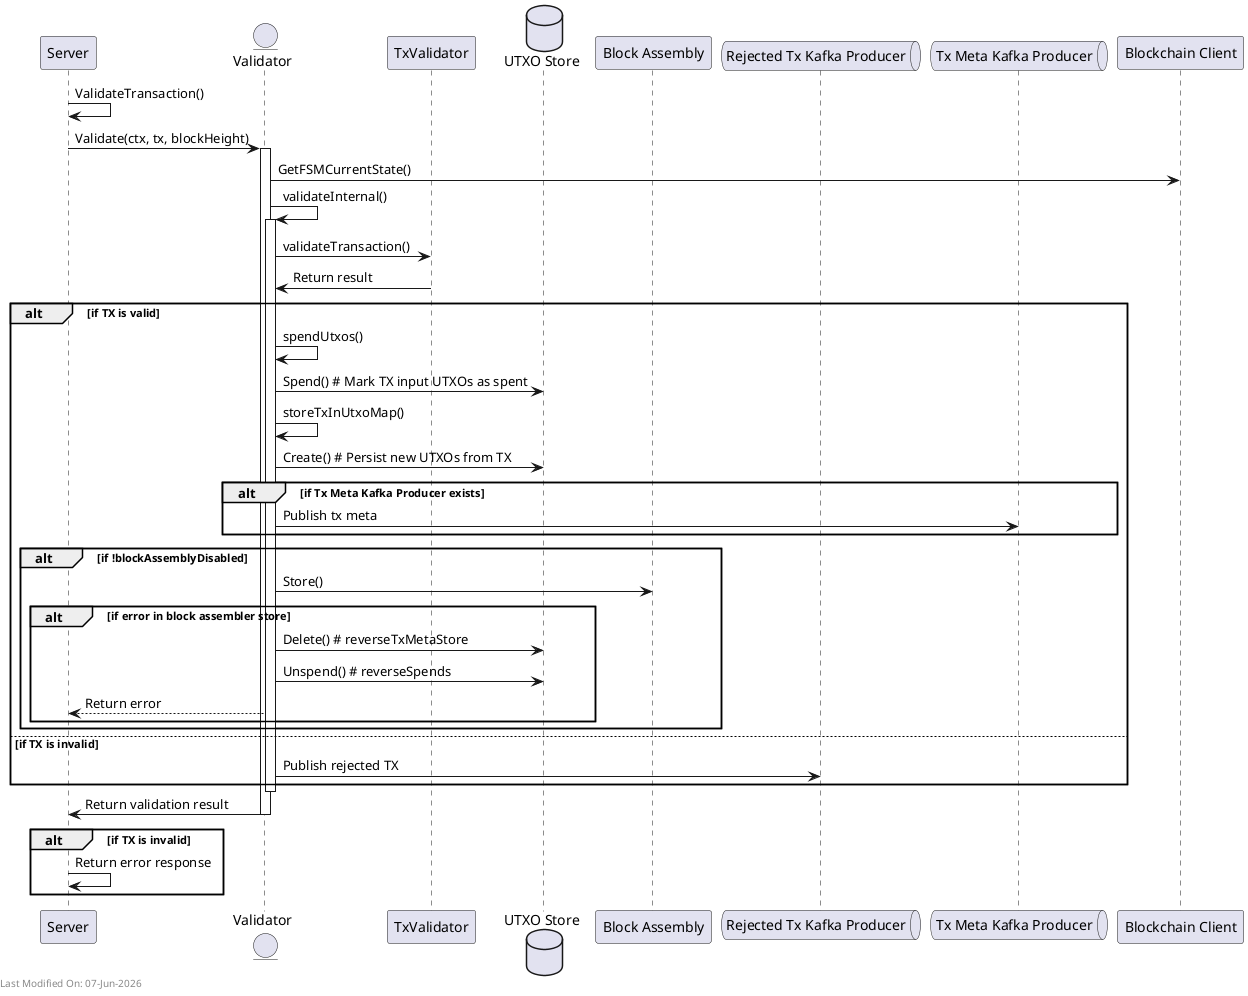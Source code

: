 @startuml
participant "Server" as Server
entity "Validator" as Validator
participant "TxValidator" as TxValidator
database "UTXO Store" as UTXOStore
participant "Block Assembly" as BlockAssembly
queue "Rejected Tx Kafka Producer" as RejectedKafka
queue "Tx Meta Kafka Producer" as TxMetaKafka
participant "Blockchain Client" as BlockchainClient

Server -> Server: ValidateTransaction()
Server -> Validator: Validate(ctx, tx, blockHeight)
activate Validator

Validator -> BlockchainClient: GetFSMCurrentState()
Validator -> Validator: validateInternal()
activate Validator

Validator -> TxValidator: validateTransaction()
TxValidator -> Validator: Return result

alt if TX is valid
    Validator -> Validator: spendUtxos()
    Validator -> UTXOStore: Spend() # Mark TX input UTXOs as spent

    Validator -> Validator: storeTxInUtxoMap()
    Validator -> UTXOStore: Create() # Persist new UTXOs from TX

    alt if Tx Meta Kafka Producer exists
        Validator -> TxMetaKafka: Publish tx meta
    end

    alt if !blockAssemblyDisabled
        Validator -> BlockAssembly: Store()
        alt if error in block assembler store
            Validator -> UTXOStore: Delete() # reverseTxMetaStore
            Validator -> UTXOStore: Unspend() # reverseSpends
            Validator --> Server: Return error
        end
    end

else if TX is invalid
    Validator -> RejectedKafka: Publish rejected TX
end

deactivate Validator

Validator -> Server: Return validation result
deactivate Validator

alt if TX is invalid
    Server -> Server: Return error response
end

left footer Last Modified On: %date("dd-MMM-yyyy")

@enduml
